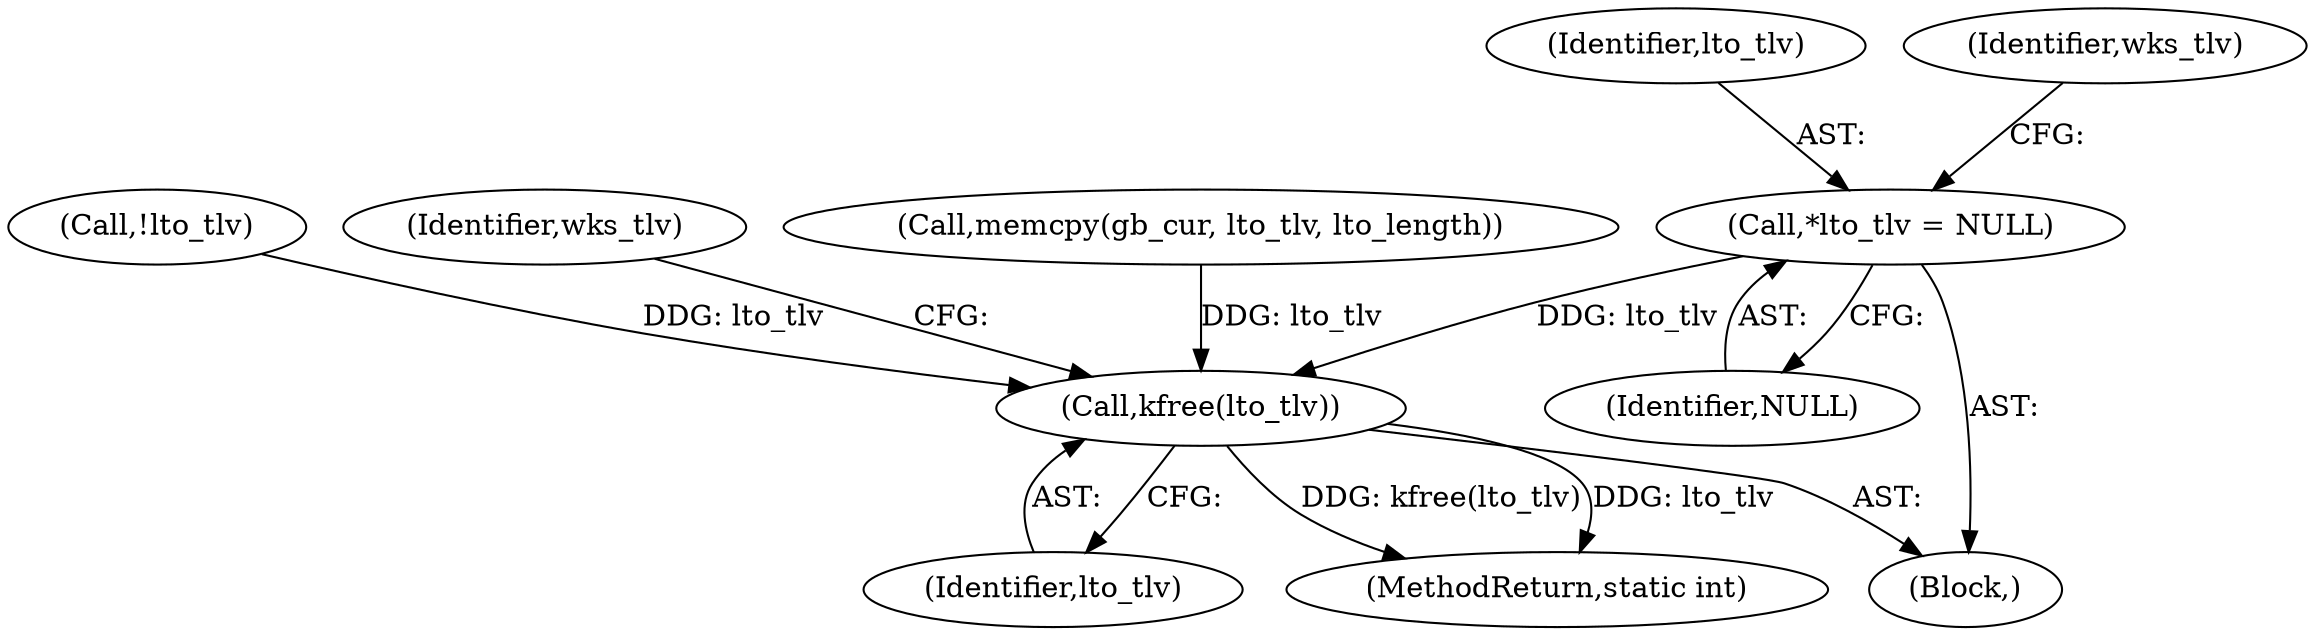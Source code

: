 digraph "0_linux_58bdd544e2933a21a51eecf17c3f5f94038261b5_1@pointer" {
"1000114" [label="(Call,*lto_tlv = NULL)"];
"1000304" [label="(Call,kfree(lto_tlv))"];
"1000115" [label="(Identifier,lto_tlv)"];
"1000176" [label="(Call,!lto_tlv)"];
"1000114" [label="(Call,*lto_tlv = NULL)"];
"1000307" [label="(Identifier,wks_tlv)"];
"1000304" [label="(Call,kfree(lto_tlv))"];
"1000305" [label="(Identifier,lto_tlv)"];
"1000119" [label="(Identifier,wks_tlv)"];
"1000102" [label="(Block,)"];
"1000275" [label="(Call,memcpy(gb_cur, lto_tlv, lto_length))"];
"1000116" [label="(Identifier,NULL)"];
"1000312" [label="(MethodReturn,static int)"];
"1000114" -> "1000102"  [label="AST: "];
"1000114" -> "1000116"  [label="CFG: "];
"1000115" -> "1000114"  [label="AST: "];
"1000116" -> "1000114"  [label="AST: "];
"1000119" -> "1000114"  [label="CFG: "];
"1000114" -> "1000304"  [label="DDG: lto_tlv"];
"1000304" -> "1000102"  [label="AST: "];
"1000304" -> "1000305"  [label="CFG: "];
"1000305" -> "1000304"  [label="AST: "];
"1000307" -> "1000304"  [label="CFG: "];
"1000304" -> "1000312"  [label="DDG: kfree(lto_tlv)"];
"1000304" -> "1000312"  [label="DDG: lto_tlv"];
"1000275" -> "1000304"  [label="DDG: lto_tlv"];
"1000176" -> "1000304"  [label="DDG: lto_tlv"];
}
